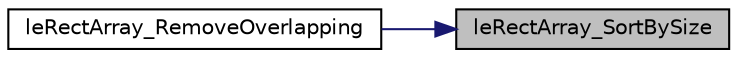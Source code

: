 digraph "leRectArray_SortBySize"
{
 // LATEX_PDF_SIZE
  edge [fontname="Helvetica",fontsize="10",labelfontname="Helvetica",labelfontsize="10"];
  node [fontname="Helvetica",fontsize="10",shape=record];
  rankdir="RL";
  Node1 [label="leRectArray_SortBySize",height=0.2,width=0.4,color="black", fillcolor="grey75", style="filled", fontcolor="black",tooltip="Sorts a given array."];
  Node1 -> Node2 [dir="back",color="midnightblue",fontsize="10",style="solid",fontname="Helvetica"];
  Node2 [label="leRectArray_RemoveOverlapping",height=0.2,width=0.4,color="black", fillcolor="white", style="filled",URL="$legato__rectarray_8h.html#ad855ee6cb3cd4de0bef81ef04058fded",tooltip="Remove overlappping rectangles."];
}
